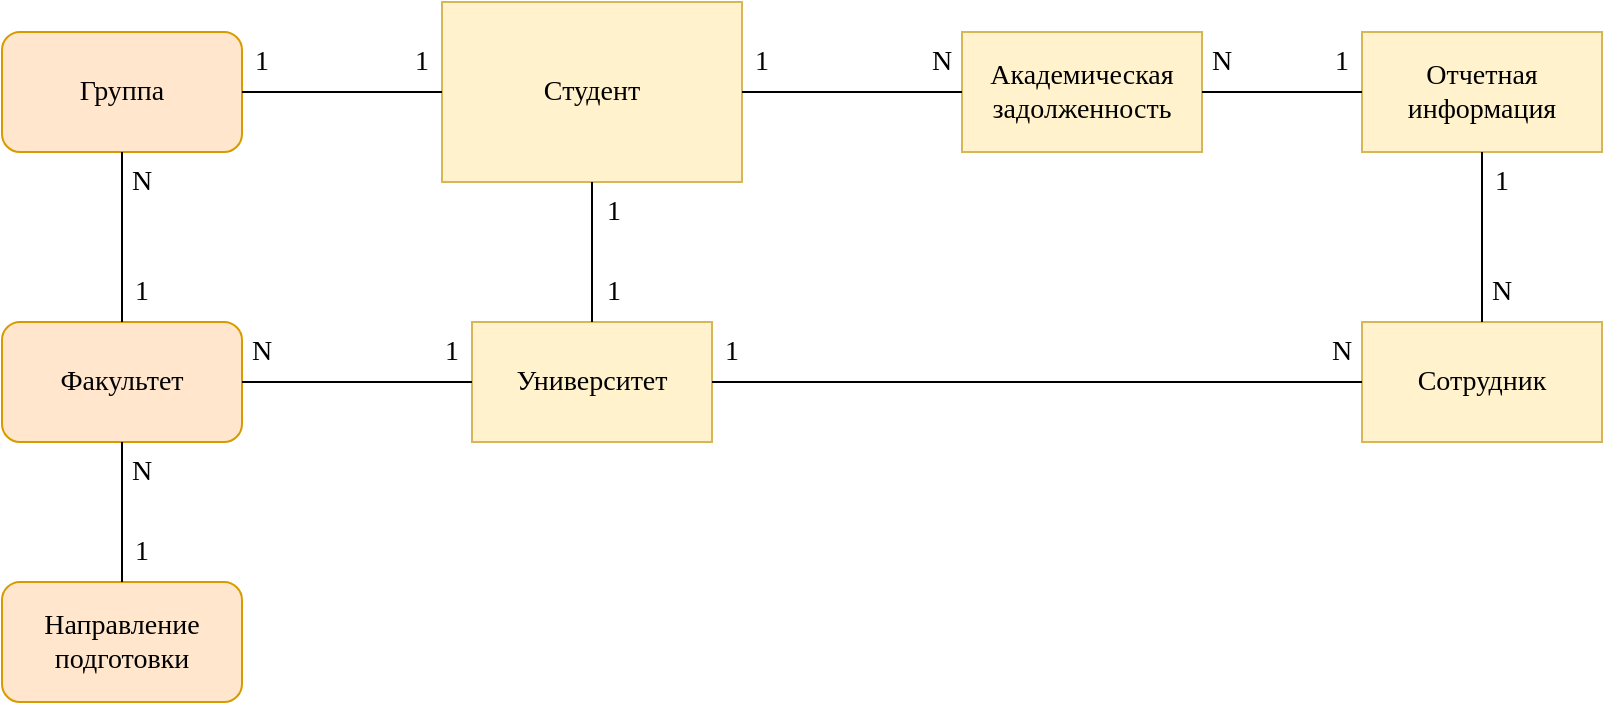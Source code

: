 <mxfile version="26.2.14">
  <diagram name="Страница — 1" id="zoMS4LqTG-4JD5C473s8">
    <mxGraphModel dx="2015" dy="1809" grid="1" gridSize="10" guides="1" tooltips="1" connect="1" arrows="1" fold="1" page="1" pageScale="1" pageWidth="827" pageHeight="1169" math="0" shadow="0">
      <root>
        <mxCell id="0" />
        <mxCell id="1" parent="0" />
        <mxCell id="IAvjB-8o-SGQpHQ1kvBk-6" value="Студент" style="rounded=0;whiteSpace=wrap;html=1;fontFamily=Times New Roman;fontSize=14;fillColor=#fff2cc;strokeColor=#d6b656;" parent="1" vertex="1">
          <mxGeometry x="-140" y="-270" width="150" height="90" as="geometry" />
        </mxCell>
        <mxCell id="IAvjB-8o-SGQpHQ1kvBk-7" value="Сотрудник" style="rounded=0;whiteSpace=wrap;html=1;fontFamily=Times New Roman;fontSize=14;fillColor=#fff2cc;strokeColor=#d6b656;" parent="1" vertex="1">
          <mxGeometry x="320" y="-110" width="120" height="60" as="geometry" />
        </mxCell>
        <mxCell id="IAvjB-8o-SGQpHQ1kvBk-8" value="Университет" style="rounded=0;whiteSpace=wrap;html=1;fontFamily=Times New Roman;fontSize=14;fillColor=#fff2cc;strokeColor=#d6b656;" parent="1" vertex="1">
          <mxGeometry x="-125" y="-110" width="120" height="60" as="geometry" />
        </mxCell>
        <mxCell id="IAvjB-8o-SGQpHQ1kvBk-10" value="Академическая задолженность" style="rounded=0;whiteSpace=wrap;html=1;fontFamily=Times New Roman;fontSize=14;fillColor=#fff2cc;strokeColor=#d6b656;" parent="1" vertex="1">
          <mxGeometry x="120" y="-255" width="120" height="60" as="geometry" />
        </mxCell>
        <mxCell id="IAvjB-8o-SGQpHQ1kvBk-22" value="Отчетная информация" style="rounded=0;whiteSpace=wrap;html=1;fontFamily=Times New Roman;fontSize=14;fillColor=#fff2cc;strokeColor=#d6b656;" parent="1" vertex="1">
          <mxGeometry x="320" y="-255" width="120" height="60" as="geometry" />
        </mxCell>
        <mxCell id="IAvjB-8o-SGQpHQ1kvBk-36" value="Группа" style="rounded=1;whiteSpace=wrap;html=1;fontFamily=Times New Roman;fontSize=14;fillColor=#ffe6cc;strokeColor=#d79b00;" parent="1" vertex="1">
          <mxGeometry x="-360" y="-255" width="120" height="60" as="geometry" />
        </mxCell>
        <mxCell id="IAvjB-8o-SGQpHQ1kvBk-38" value="Факультет" style="rounded=1;whiteSpace=wrap;html=1;fontFamily=Times New Roman;fontSize=14;fillColor=#ffe6cc;strokeColor=#d79b00;" parent="1" vertex="1">
          <mxGeometry x="-360" y="-110" width="120" height="60" as="geometry" />
        </mxCell>
        <mxCell id="IAvjB-8o-SGQpHQ1kvBk-73" value="Направление подготовки" style="rounded=1;whiteSpace=wrap;html=1;fontFamily=Times New Roman;fontSize=14;fillColor=#ffe6cc;strokeColor=#d79b00;" parent="1" vertex="1">
          <mxGeometry x="-360" y="20" width="120" height="60" as="geometry" />
        </mxCell>
        <mxCell id="Gt99MTRjlvwQo3MLIf0x-1" value="" style="endArrow=none;html=1;rounded=0;entryX=0;entryY=0.5;entryDx=0;entryDy=0;exitX=1;exitY=0.5;exitDx=0;exitDy=0;fontFamily=Times New Roman;fontSize=14;" edge="1" parent="1" source="IAvjB-8o-SGQpHQ1kvBk-36" target="IAvjB-8o-SGQpHQ1kvBk-6">
          <mxGeometry width="50" height="50" relative="1" as="geometry">
            <mxPoint x="-150" y="-180" as="sourcePoint" />
            <mxPoint x="-100" y="-230" as="targetPoint" />
          </mxGeometry>
        </mxCell>
        <mxCell id="Gt99MTRjlvwQo3MLIf0x-2" value="" style="endArrow=none;html=1;rounded=0;entryX=0.5;entryY=1;entryDx=0;entryDy=0;exitX=0.5;exitY=0;exitDx=0;exitDy=0;fontFamily=Times New Roman;fontSize=14;" edge="1" parent="1" source="IAvjB-8o-SGQpHQ1kvBk-38" target="IAvjB-8o-SGQpHQ1kvBk-36">
          <mxGeometry width="50" height="50" relative="1" as="geometry">
            <mxPoint x="-115" y="-140" as="sourcePoint" />
            <mxPoint x="-15" y="-140" as="targetPoint" />
          </mxGeometry>
        </mxCell>
        <mxCell id="Gt99MTRjlvwQo3MLIf0x-3" value="1" style="text;html=1;align=center;verticalAlign=middle;whiteSpace=wrap;rounded=0;fontFamily=Times New Roman;fontSize=14;" vertex="1" parent="1">
          <mxGeometry x="-240" y="-255" width="20" height="30" as="geometry" />
        </mxCell>
        <mxCell id="Gt99MTRjlvwQo3MLIf0x-5" value="N" style="text;html=1;align=center;verticalAlign=middle;whiteSpace=wrap;rounded=0;fontFamily=Times New Roman;fontSize=14;" vertex="1" parent="1">
          <mxGeometry x="-300" y="-195" width="20" height="30" as="geometry" />
        </mxCell>
        <mxCell id="Gt99MTRjlvwQo3MLIf0x-6" value="1" style="text;html=1;align=center;verticalAlign=middle;whiteSpace=wrap;rounded=0;fontFamily=Times New Roman;fontSize=14;" vertex="1" parent="1">
          <mxGeometry x="-300" y="-140" width="20" height="30" as="geometry" />
        </mxCell>
        <mxCell id="Gt99MTRjlvwQo3MLIf0x-7" value="" style="endArrow=none;html=1;rounded=0;entryX=0.5;entryY=1;entryDx=0;entryDy=0;exitX=0.5;exitY=0;exitDx=0;exitDy=0;fontFamily=Times New Roman;fontSize=14;" edge="1" parent="1" source="IAvjB-8o-SGQpHQ1kvBk-73" target="IAvjB-8o-SGQpHQ1kvBk-38">
          <mxGeometry width="50" height="50" relative="1" as="geometry">
            <mxPoint x="-290" y="-100" as="sourcePoint" />
            <mxPoint x="-290" y="-185" as="targetPoint" />
          </mxGeometry>
        </mxCell>
        <mxCell id="Gt99MTRjlvwQo3MLIf0x-8" value="N" style="text;html=1;align=center;verticalAlign=middle;whiteSpace=wrap;rounded=0;fontFamily=Times New Roman;fontSize=14;" vertex="1" parent="1">
          <mxGeometry x="-300" y="-50" width="20" height="30" as="geometry" />
        </mxCell>
        <mxCell id="Gt99MTRjlvwQo3MLIf0x-9" value="1" style="text;html=1;align=center;verticalAlign=middle;whiteSpace=wrap;rounded=0;fontFamily=Times New Roman;fontSize=14;" vertex="1" parent="1">
          <mxGeometry x="-300" y="-10" width="20" height="30" as="geometry" />
        </mxCell>
        <mxCell id="Gt99MTRjlvwQo3MLIf0x-10" value="" style="endArrow=none;html=1;rounded=0;entryX=1;entryY=0.5;entryDx=0;entryDy=0;exitX=0;exitY=0.5;exitDx=0;exitDy=0;fontFamily=Times New Roman;fontSize=14;" edge="1" parent="1" source="IAvjB-8o-SGQpHQ1kvBk-10" target="IAvjB-8o-SGQpHQ1kvBk-6">
          <mxGeometry width="50" height="50" relative="1" as="geometry">
            <mxPoint x="-58" y="-370" as="sourcePoint" />
            <mxPoint x="-130" y="-215" as="targetPoint" />
          </mxGeometry>
        </mxCell>
        <mxCell id="Gt99MTRjlvwQo3MLIf0x-14" value="" style="endArrow=none;html=1;rounded=0;exitX=0.5;exitY=1;exitDx=0;exitDy=0;fontFamily=Times New Roman;fontSize=14;" edge="1" parent="1" source="IAvjB-8o-SGQpHQ1kvBk-22" target="IAvjB-8o-SGQpHQ1kvBk-7">
          <mxGeometry width="50" height="50" relative="1" as="geometry">
            <mxPoint x="-49" y="29" as="sourcePoint" />
            <mxPoint x="200" y="-170" as="targetPoint" />
          </mxGeometry>
        </mxCell>
        <mxCell id="Gt99MTRjlvwQo3MLIf0x-15" value="N" style="text;html=1;align=center;verticalAlign=middle;whiteSpace=wrap;rounded=0;fontFamily=Times New Roman;fontSize=14;" vertex="1" parent="1">
          <mxGeometry x="100" y="-255" width="20" height="30" as="geometry" />
        </mxCell>
        <mxCell id="Gt99MTRjlvwQo3MLIf0x-16" value="1" style="text;html=1;align=center;verticalAlign=middle;whiteSpace=wrap;rounded=0;fontFamily=Times New Roman;fontSize=14;" vertex="1" parent="1">
          <mxGeometry x="10" y="-255" width="20" height="30" as="geometry" />
        </mxCell>
        <mxCell id="Gt99MTRjlvwQo3MLIf0x-17" value="" style="endArrow=none;html=1;rounded=0;exitX=0;exitY=0.5;exitDx=0;exitDy=0;entryX=1;entryY=0.5;entryDx=0;entryDy=0;fontFamily=Times New Roman;fontSize=14;" edge="1" parent="1" source="IAvjB-8o-SGQpHQ1kvBk-22" target="IAvjB-8o-SGQpHQ1kvBk-10">
          <mxGeometry width="50" height="50" relative="1" as="geometry">
            <mxPoint x="182" y="30" as="sourcePoint" />
            <mxPoint y="50" as="targetPoint" />
          </mxGeometry>
        </mxCell>
        <mxCell id="Gt99MTRjlvwQo3MLIf0x-18" value="N" style="text;html=1;align=center;verticalAlign=middle;whiteSpace=wrap;rounded=0;fontFamily=Times New Roman;fontSize=14;" vertex="1" parent="1">
          <mxGeometry x="240" y="-255" width="20" height="30" as="geometry" />
        </mxCell>
        <mxCell id="Gt99MTRjlvwQo3MLIf0x-19" value="1" style="text;html=1;align=center;verticalAlign=middle;whiteSpace=wrap;rounded=0;fontFamily=Times New Roman;fontSize=14;" vertex="1" parent="1">
          <mxGeometry x="300" y="-255" width="20" height="30" as="geometry" />
        </mxCell>
        <mxCell id="Gt99MTRjlvwQo3MLIf0x-20" value="" style="endArrow=none;html=1;rounded=0;entryX=0.5;entryY=1;entryDx=0;entryDy=0;fontFamily=Times New Roman;fontSize=14;" edge="1" parent="1" source="IAvjB-8o-SGQpHQ1kvBk-8" target="IAvjB-8o-SGQpHQ1kvBk-6">
          <mxGeometry width="50" height="50" relative="1" as="geometry">
            <mxPoint x="-50" y="-50" as="sourcePoint" />
            <mxPoint y="-100" as="targetPoint" />
          </mxGeometry>
        </mxCell>
        <mxCell id="Gt99MTRjlvwQo3MLIf0x-21" value="" style="endArrow=none;html=1;rounded=0;entryX=1;entryY=0.5;entryDx=0;entryDy=0;exitX=0;exitY=0.5;exitDx=0;exitDy=0;fontFamily=Times New Roman;fontSize=14;" edge="1" parent="1" source="IAvjB-8o-SGQpHQ1kvBk-8" target="IAvjB-8o-SGQpHQ1kvBk-38">
          <mxGeometry width="50" height="50" relative="1" as="geometry">
            <mxPoint x="-55" y="-100" as="sourcePoint" />
            <mxPoint x="-55" y="-170" as="targetPoint" />
          </mxGeometry>
        </mxCell>
        <mxCell id="Gt99MTRjlvwQo3MLIf0x-22" value="1" style="text;html=1;align=center;verticalAlign=middle;whiteSpace=wrap;rounded=0;fontFamily=Times New Roman;fontSize=14;" vertex="1" parent="1">
          <mxGeometry x="-145" y="-110" width="20" height="30" as="geometry" />
        </mxCell>
        <mxCell id="Gt99MTRjlvwQo3MLIf0x-23" value="N" style="text;html=1;align=center;verticalAlign=middle;whiteSpace=wrap;rounded=0;fontFamily=Times New Roman;fontSize=14;" vertex="1" parent="1">
          <mxGeometry x="-240" y="-110" width="20" height="30" as="geometry" />
        </mxCell>
        <mxCell id="Gt99MTRjlvwQo3MLIf0x-25" value="1" style="text;html=1;align=center;verticalAlign=middle;whiteSpace=wrap;rounded=0;fontFamily=Times New Roman;fontSize=14;" vertex="1" parent="1">
          <mxGeometry x="-64" y="-140" width="20" height="30" as="geometry" />
        </mxCell>
        <mxCell id="Gt99MTRjlvwQo3MLIf0x-26" value="" style="endArrow=none;html=1;rounded=0;exitX=1;exitY=0.5;exitDx=0;exitDy=0;entryX=0;entryY=0.5;entryDx=0;entryDy=0;fontFamily=Times New Roman;fontSize=14;" edge="1" parent="1" source="IAvjB-8o-SGQpHQ1kvBk-8" target="IAvjB-8o-SGQpHQ1kvBk-7">
          <mxGeometry width="50" height="50" relative="1" as="geometry">
            <mxPoint x="180" y="-185" as="sourcePoint" />
            <mxPoint x="180" y="-100" as="targetPoint" />
          </mxGeometry>
        </mxCell>
        <mxCell id="Gt99MTRjlvwQo3MLIf0x-27" value="N" style="text;html=1;align=center;verticalAlign=middle;whiteSpace=wrap;rounded=0;fontFamily=Times New Roman;fontSize=14;" vertex="1" parent="1">
          <mxGeometry x="300" y="-110" width="20" height="30" as="geometry" />
        </mxCell>
        <mxCell id="Gt99MTRjlvwQo3MLIf0x-28" value="1" style="text;html=1;align=center;verticalAlign=middle;whiteSpace=wrap;rounded=0;fontFamily=Times New Roman;fontSize=14;" vertex="1" parent="1">
          <mxGeometry x="-5" y="-110" width="20" height="30" as="geometry" />
        </mxCell>
        <mxCell id="Gt99MTRjlvwQo3MLIf0x-29" value="1" style="text;html=1;align=center;verticalAlign=middle;whiteSpace=wrap;rounded=0;fontFamily=Times New Roman;fontSize=14;" vertex="1" parent="1">
          <mxGeometry x="380" y="-195" width="20" height="30" as="geometry" />
        </mxCell>
        <mxCell id="Gt99MTRjlvwQo3MLIf0x-30" value="N" style="text;html=1;align=center;verticalAlign=middle;whiteSpace=wrap;rounded=0;fontFamily=Times New Roman;fontSize=14;" vertex="1" parent="1">
          <mxGeometry x="380" y="-140" width="20" height="30" as="geometry" />
        </mxCell>
        <mxCell id="Gt99MTRjlvwQo3MLIf0x-32" value="1" style="text;html=1;align=center;verticalAlign=middle;whiteSpace=wrap;rounded=0;fontFamily=Times New Roman;fontSize=14;" vertex="1" parent="1">
          <mxGeometry x="-64" y="-180" width="20" height="30" as="geometry" />
        </mxCell>
        <mxCell id="Gt99MTRjlvwQo3MLIf0x-33" value="1" style="text;html=1;align=center;verticalAlign=middle;whiteSpace=wrap;rounded=0;fontFamily=Times New Roman;fontSize=14;" vertex="1" parent="1">
          <mxGeometry x="-160" y="-255" width="20" height="30" as="geometry" />
        </mxCell>
      </root>
    </mxGraphModel>
  </diagram>
</mxfile>

